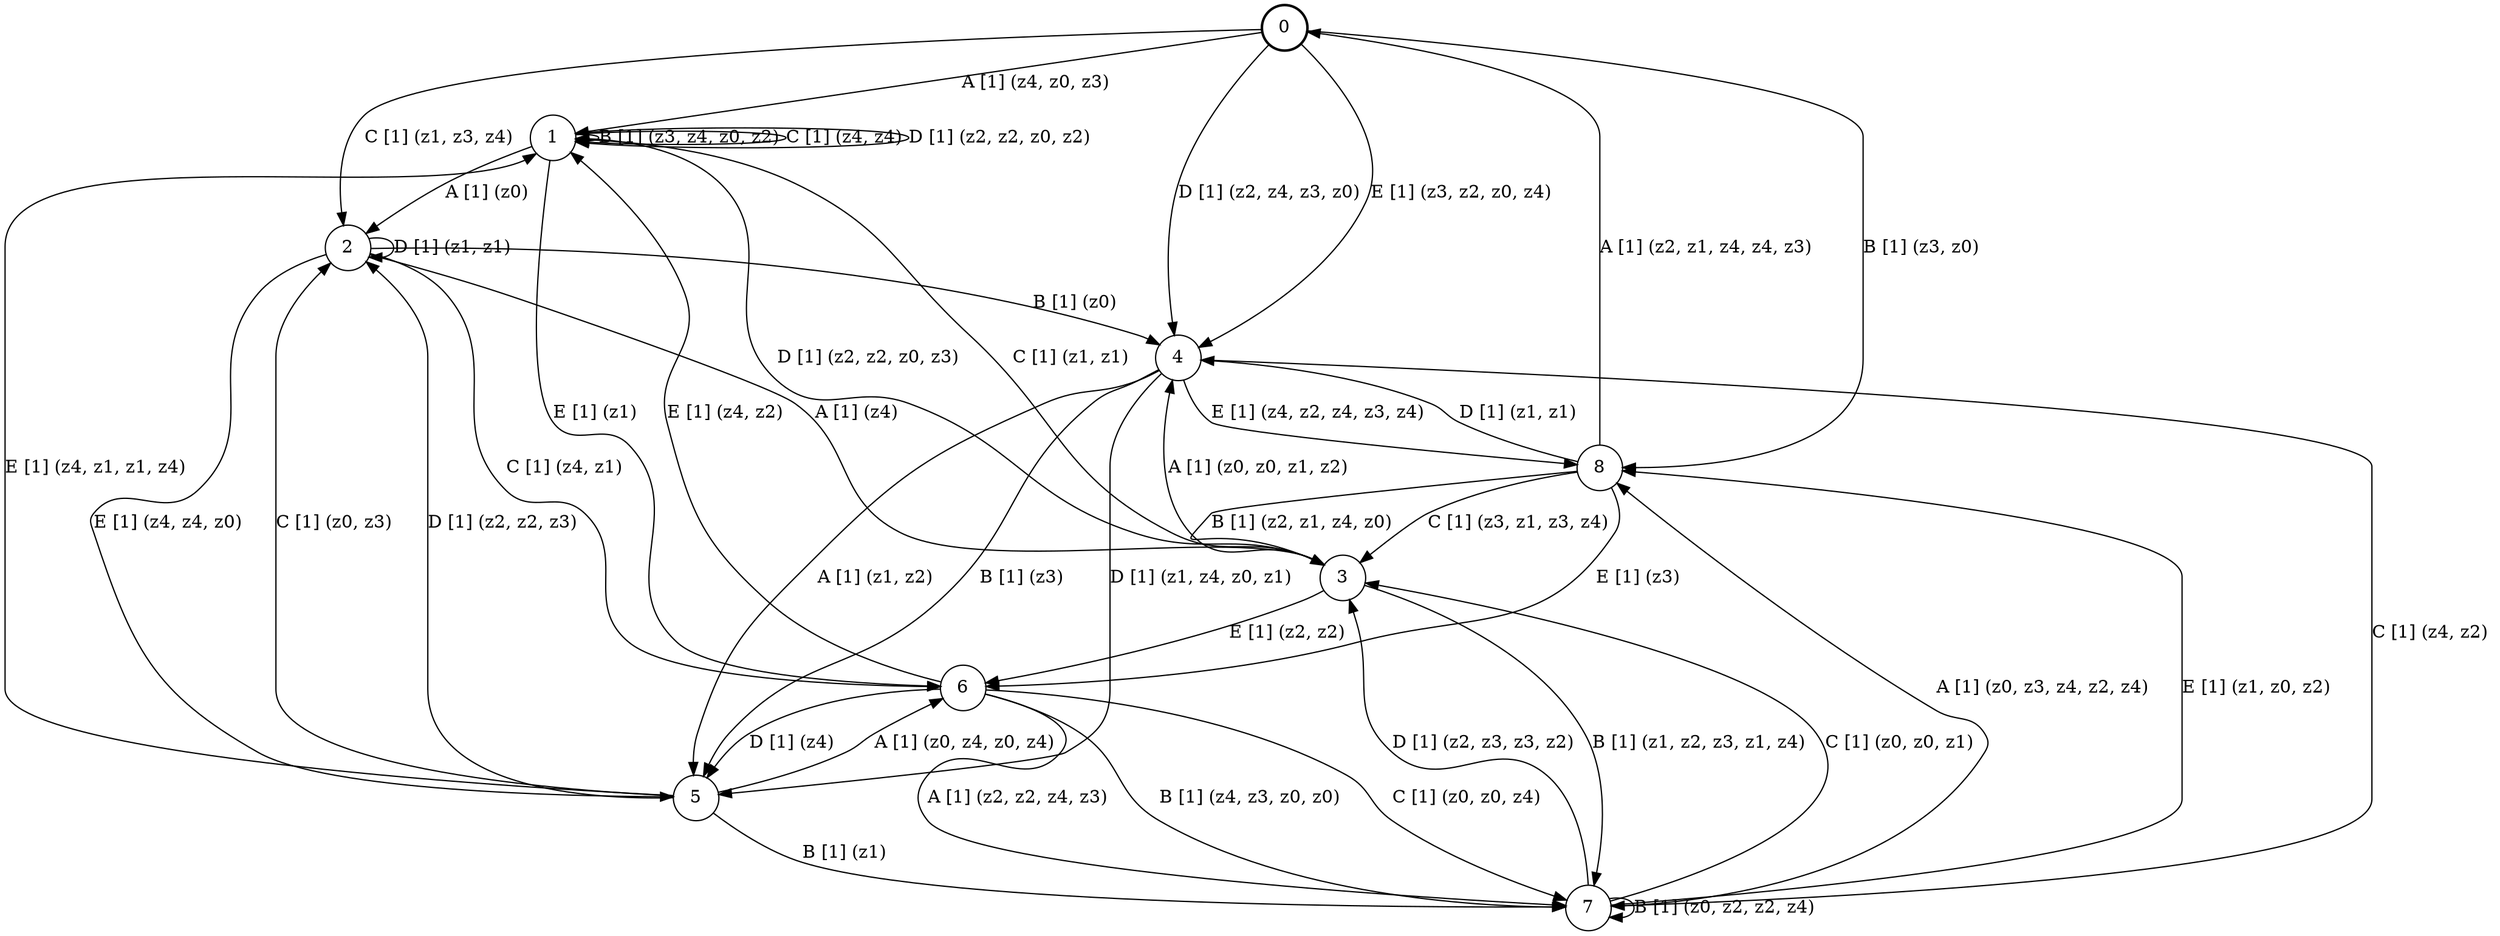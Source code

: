 # generated file, don't try to modify
# command: dot -Tpng <filename> > tree.png
digraph Automaton {
    node [shape = circle];
    0 [style = "bold"];
    0 -> 1 [label = "A [1] (z4, z0, z3) "];
    0 -> 8 [label = "B [1] (z3, z0) "];
    0 -> 2 [label = "C [1] (z1, z3, z4) "];
    0 -> 4 [label = "D [1] (z2, z4, z3, z0) "];
    0 -> 4 [label = "E [1] (z3, z2, z0, z4) "];
    1 -> 2 [label = "A [1] (z0) "];
    1 -> 1 [label = "B [1] (z3, z4, z0, z2) "];
    1 -> 1 [label = "C [1] (z4, z4) "];
    1 -> 1 [label = "D [1] (z2, z2, z0, z2) "];
    1 -> 6 [label = "E [1] (z1) "];
    2 -> 3 [label = "A [1] (z4) "];
    2 -> 4 [label = "B [1] (z0) "];
    2 -> 6 [label = "C [1] (z4, z1) "];
    2 -> 2 [label = "D [1] (z1, z1) "];
    2 -> 5 [label = "E [1] (z4, z4, z0) "];
    3 -> 4 [label = "A [1] (z0, z0, z1, z2) "];
    3 -> 7 [label = "B [1] (z1, z2, z3, z1, z4) "];
    3 -> 1 [label = "C [1] (z1, z1) "];
    3 -> 1 [label = "D [1] (z2, z2, z0, z3) "];
    3 -> 6 [label = "E [1] (z2, z2) "];
    4 -> 5 [label = "A [1] (z1, z2) "];
    4 -> 5 [label = "B [1] (z3) "];
    4 -> 7 [label = "C [1] (z4, z2) "];
    4 -> 5 [label = "D [1] (z1, z4, z0, z1) "];
    4 -> 8 [label = "E [1] (z4, z2, z4, z3, z4) "];
    5 -> 6 [label = "A [1] (z0, z4, z0, z4) "];
    5 -> 7 [label = "B [1] (z1) "];
    5 -> 2 [label = "C [1] (z0, z3) "];
    5 -> 2 [label = "D [1] (z2, z2, z3) "];
    5 -> 1 [label = "E [1] (z4, z1, z1, z4) "];
    6 -> 7 [label = "A [1] (z2, z2, z4, z3) "];
    6 -> 7 [label = "B [1] (z4, z3, z0, z0) "];
    6 -> 7 [label = "C [1] (z0, z0, z4) "];
    6 -> 5 [label = "D [1] (z4) "];
    6 -> 1 [label = "E [1] (z4, z2) "];
    7 -> 8 [label = "A [1] (z0, z3, z4, z2, z4) "];
    7 -> 7 [label = "B [1] (z0, z2, z2, z4) "];
    7 -> 3 [label = "C [1] (z0, z0, z1) "];
    7 -> 3 [label = "D [1] (z2, z3, z3, z2) "];
    7 -> 8 [label = "E [1] (z1, z0, z2) "];
    8 -> 0 [label = "A [1] (z2, z1, z4, z4, z3) "];
    8 -> 3 [label = "B [1] (z2, z1, z4, z0) "];
    8 -> 3 [label = "C [1] (z3, z1, z3, z4) "];
    8 -> 4 [label = "D [1] (z1, z1) "];
    8 -> 6 [label = "E [1] (z3) "];
}
